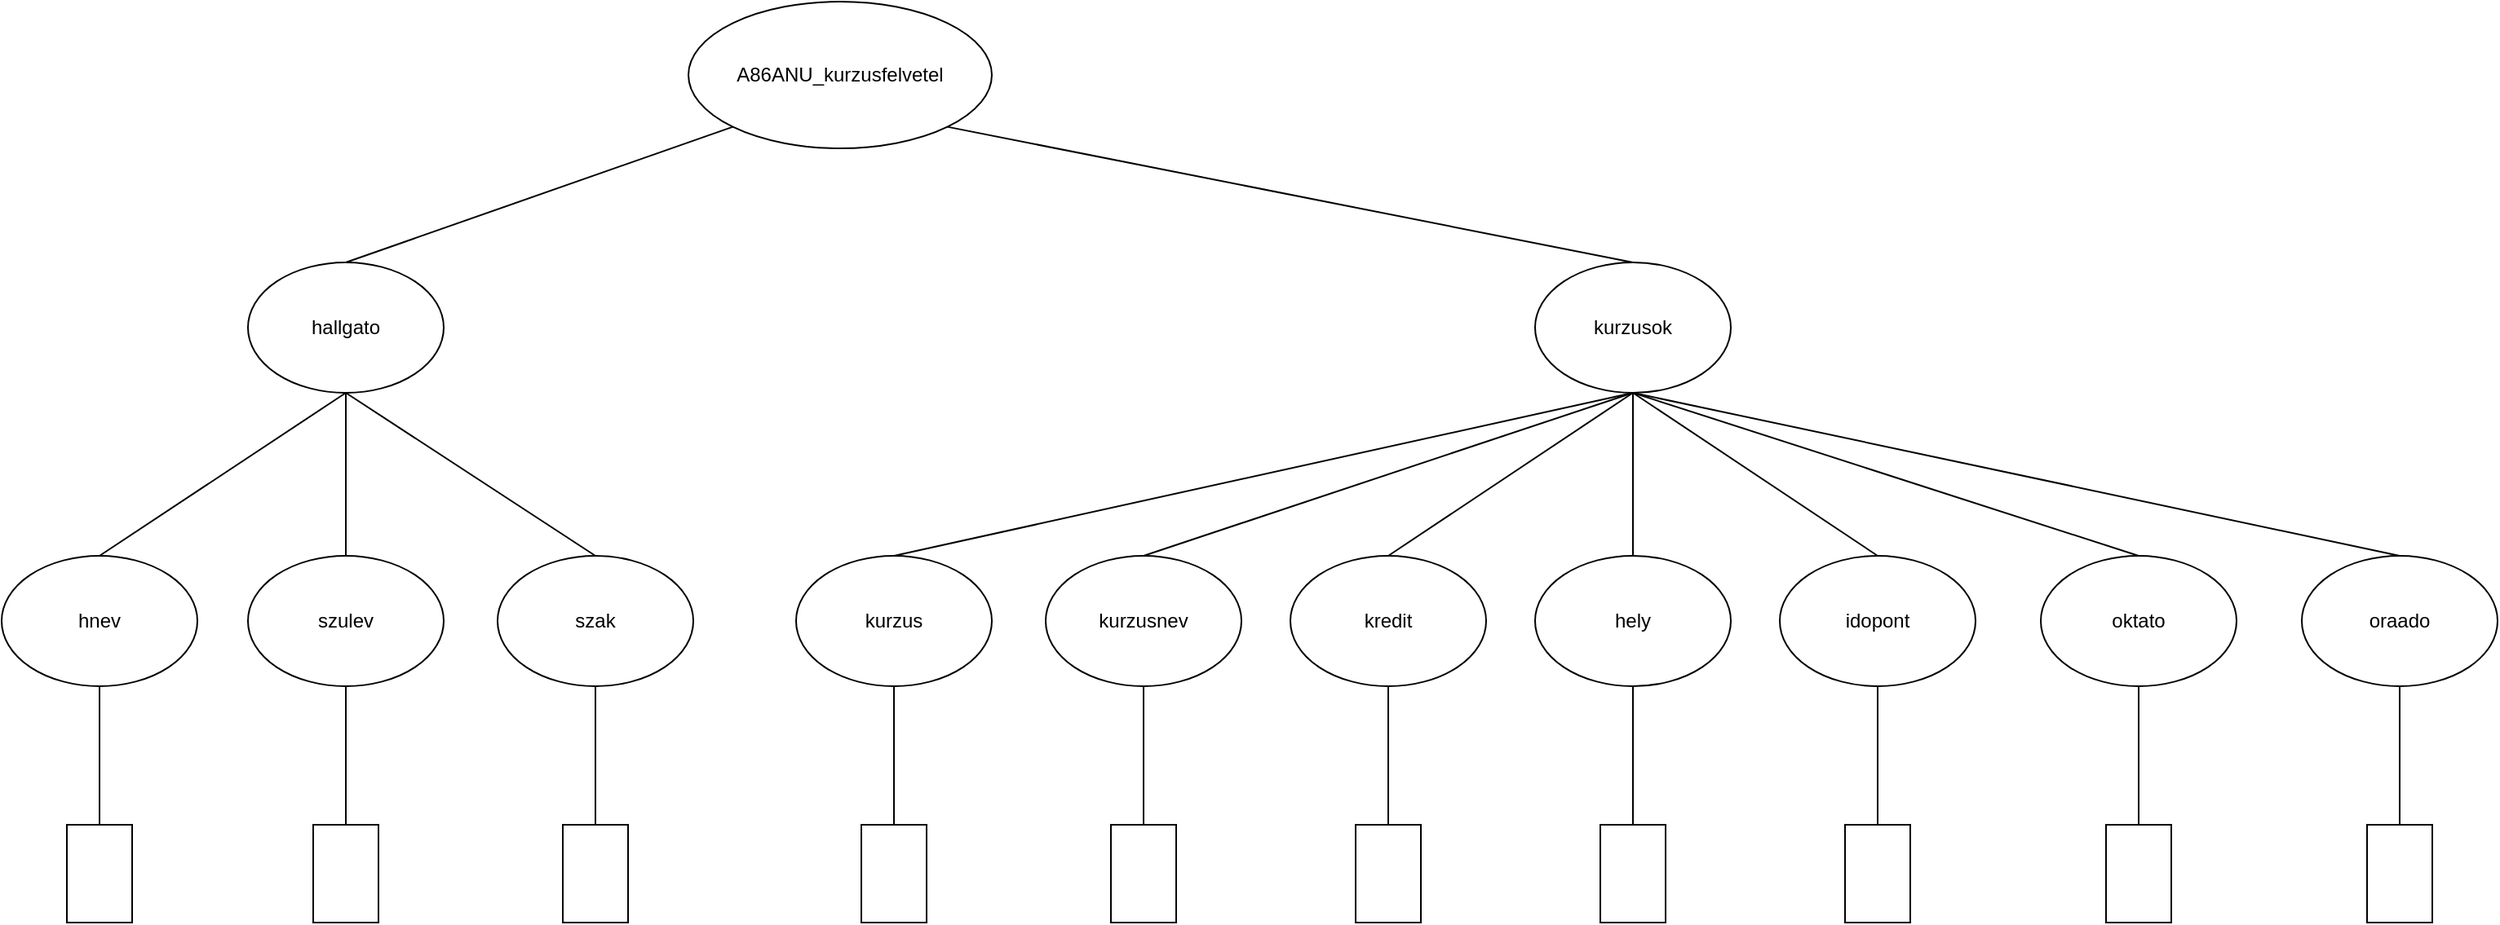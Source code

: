 <mxfile version="28.2.5">
  <diagram name="1 oldal" id="s51K9ln7KrZO0yg4u3iI">
    <mxGraphModel dx="1451" dy="848" grid="1" gridSize="10" guides="1" tooltips="1" connect="1" arrows="1" fold="1" page="1" pageScale="1" pageWidth="827" pageHeight="1169" math="0" shadow="0">
      <root>
        <mxCell id="0" />
        <mxCell id="1" parent="0" />
        <mxCell id="KlxNLc5BhY0RjW48FKh_-1" value="A86ANU_kurzusfelvetel" style="ellipse;whiteSpace=wrap;html=1;" vertex="1" parent="1">
          <mxGeometry x="321" y="20" width="186" height="90" as="geometry" />
        </mxCell>
        <mxCell id="KlxNLc5BhY0RjW48FKh_-2" value="kurzusok" style="ellipse;whiteSpace=wrap;html=1;" vertex="1" parent="1">
          <mxGeometry x="840" y="180" width="120" height="80" as="geometry" />
        </mxCell>
        <mxCell id="KlxNLc5BhY0RjW48FKh_-3" value="hallgato" style="ellipse;whiteSpace=wrap;html=1;" vertex="1" parent="1">
          <mxGeometry x="51" y="180" width="120" height="80" as="geometry" />
        </mxCell>
        <mxCell id="KlxNLc5BhY0RjW48FKh_-4" value="hnev" style="ellipse;whiteSpace=wrap;html=1;" vertex="1" parent="1">
          <mxGeometry x="-100" y="360" width="120" height="80" as="geometry" />
        </mxCell>
        <mxCell id="KlxNLc5BhY0RjW48FKh_-5" value="szulev" style="ellipse;whiteSpace=wrap;html=1;" vertex="1" parent="1">
          <mxGeometry x="51" y="360" width="120" height="80" as="geometry" />
        </mxCell>
        <mxCell id="KlxNLc5BhY0RjW48FKh_-6" value="szak" style="ellipse;whiteSpace=wrap;html=1;" vertex="1" parent="1">
          <mxGeometry x="204" y="360" width="120" height="80" as="geometry" />
        </mxCell>
        <mxCell id="KlxNLc5BhY0RjW48FKh_-7" value="kurzus" style="ellipse;whiteSpace=wrap;html=1;" vertex="1" parent="1">
          <mxGeometry x="387" y="360" width="120" height="80" as="geometry" />
        </mxCell>
        <mxCell id="KlxNLc5BhY0RjW48FKh_-8" value="kurzusnev" style="ellipse;whiteSpace=wrap;html=1;" vertex="1" parent="1">
          <mxGeometry x="540" y="360" width="120" height="80" as="geometry" />
        </mxCell>
        <mxCell id="KlxNLc5BhY0RjW48FKh_-9" value="kredit" style="ellipse;whiteSpace=wrap;html=1;" vertex="1" parent="1">
          <mxGeometry x="690" y="360" width="120" height="80" as="geometry" />
        </mxCell>
        <mxCell id="KlxNLc5BhY0RjW48FKh_-10" value="hely" style="ellipse;whiteSpace=wrap;html=1;" vertex="1" parent="1">
          <mxGeometry x="840" y="360" width="120" height="80" as="geometry" />
        </mxCell>
        <mxCell id="KlxNLc5BhY0RjW48FKh_-11" value="oktato" style="ellipse;whiteSpace=wrap;html=1;" vertex="1" parent="1">
          <mxGeometry x="1150" y="360" width="120" height="80" as="geometry" />
        </mxCell>
        <mxCell id="KlxNLc5BhY0RjW48FKh_-12" value="oraado" style="ellipse;whiteSpace=wrap;html=1;" vertex="1" parent="1">
          <mxGeometry x="1310" y="360" width="120" height="80" as="geometry" />
        </mxCell>
        <mxCell id="KlxNLc5BhY0RjW48FKh_-13" value="idopont" style="ellipse;whiteSpace=wrap;html=1;" vertex="1" parent="1">
          <mxGeometry x="990" y="360" width="120" height="80" as="geometry" />
        </mxCell>
        <mxCell id="KlxNLc5BhY0RjW48FKh_-14" value="" style="endArrow=none;html=1;rounded=0;fontSize=12;startSize=8;endSize=8;curved=1;entryX=0.5;entryY=1;entryDx=0;entryDy=0;exitX=0.5;exitY=0;exitDx=0;exitDy=0;" edge="1" parent="1" source="KlxNLc5BhY0RjW48FKh_-15" target="KlxNLc5BhY0RjW48FKh_-4">
          <mxGeometry width="50" height="50" relative="1" as="geometry">
            <mxPoint x="-40" y="520" as="sourcePoint" />
            <mxPoint x="80" y="560" as="targetPoint" />
          </mxGeometry>
        </mxCell>
        <mxCell id="KlxNLc5BhY0RjW48FKh_-15" value="" style="rounded=0;whiteSpace=wrap;html=1;" vertex="1" parent="1">
          <mxGeometry x="-60" y="525" width="40" height="60" as="geometry" />
        </mxCell>
        <mxCell id="KlxNLc5BhY0RjW48FKh_-16" value="" style="endArrow=none;html=1;rounded=0;fontSize=12;startSize=8;endSize=8;curved=1;entryX=0.5;entryY=1;entryDx=0;entryDy=0;exitX=0.5;exitY=0;exitDx=0;exitDy=0;" edge="1" parent="1" source="KlxNLc5BhY0RjW48FKh_-17">
          <mxGeometry width="50" height="50" relative="1" as="geometry">
            <mxPoint x="111" y="520" as="sourcePoint" />
            <mxPoint x="111" y="440" as="targetPoint" />
          </mxGeometry>
        </mxCell>
        <mxCell id="KlxNLc5BhY0RjW48FKh_-17" value="" style="rounded=0;whiteSpace=wrap;html=1;" vertex="1" parent="1">
          <mxGeometry x="91" y="525" width="40" height="60" as="geometry" />
        </mxCell>
        <mxCell id="KlxNLc5BhY0RjW48FKh_-18" value="" style="endArrow=none;html=1;rounded=0;fontSize=12;startSize=8;endSize=8;curved=1;entryX=0.5;entryY=1;entryDx=0;entryDy=0;exitX=0.5;exitY=0;exitDx=0;exitDy=0;" edge="1" parent="1" source="KlxNLc5BhY0RjW48FKh_-19">
          <mxGeometry width="50" height="50" relative="1" as="geometry">
            <mxPoint x="264" y="520" as="sourcePoint" />
            <mxPoint x="264" y="440" as="targetPoint" />
          </mxGeometry>
        </mxCell>
        <mxCell id="KlxNLc5BhY0RjW48FKh_-19" value="" style="rounded=0;whiteSpace=wrap;html=1;" vertex="1" parent="1">
          <mxGeometry x="244" y="525" width="40" height="60" as="geometry" />
        </mxCell>
        <mxCell id="KlxNLc5BhY0RjW48FKh_-20" value="" style="endArrow=none;html=1;rounded=0;fontSize=12;startSize=8;endSize=8;curved=1;entryX=0.5;entryY=1;entryDx=0;entryDy=0;exitX=0.5;exitY=0;exitDx=0;exitDy=0;" edge="1" parent="1" source="KlxNLc5BhY0RjW48FKh_-21">
          <mxGeometry width="50" height="50" relative="1" as="geometry">
            <mxPoint x="447" y="520" as="sourcePoint" />
            <mxPoint x="447" y="440" as="targetPoint" />
          </mxGeometry>
        </mxCell>
        <mxCell id="KlxNLc5BhY0RjW48FKh_-21" value="" style="rounded=0;whiteSpace=wrap;html=1;" vertex="1" parent="1">
          <mxGeometry x="427" y="525" width="40" height="60" as="geometry" />
        </mxCell>
        <mxCell id="KlxNLc5BhY0RjW48FKh_-22" value="" style="endArrow=none;html=1;rounded=0;fontSize=12;startSize=8;endSize=8;curved=1;entryX=0.5;entryY=1;entryDx=0;entryDy=0;exitX=0.5;exitY=0;exitDx=0;exitDy=0;" edge="1" parent="1" source="KlxNLc5BhY0RjW48FKh_-23">
          <mxGeometry width="50" height="50" relative="1" as="geometry">
            <mxPoint x="600" y="520" as="sourcePoint" />
            <mxPoint x="600" y="440" as="targetPoint" />
          </mxGeometry>
        </mxCell>
        <mxCell id="KlxNLc5BhY0RjW48FKh_-23" value="" style="rounded=0;whiteSpace=wrap;html=1;" vertex="1" parent="1">
          <mxGeometry x="580" y="525" width="40" height="60" as="geometry" />
        </mxCell>
        <mxCell id="KlxNLc5BhY0RjW48FKh_-24" value="" style="endArrow=none;html=1;rounded=0;fontSize=12;startSize=8;endSize=8;curved=1;entryX=0.5;entryY=1;entryDx=0;entryDy=0;exitX=0.5;exitY=0;exitDx=0;exitDy=0;" edge="1" parent="1" source="KlxNLc5BhY0RjW48FKh_-25">
          <mxGeometry width="50" height="50" relative="1" as="geometry">
            <mxPoint x="750" y="520" as="sourcePoint" />
            <mxPoint x="750" y="440" as="targetPoint" />
          </mxGeometry>
        </mxCell>
        <mxCell id="KlxNLc5BhY0RjW48FKh_-25" value="" style="rounded=0;whiteSpace=wrap;html=1;" vertex="1" parent="1">
          <mxGeometry x="730" y="525" width="40" height="60" as="geometry" />
        </mxCell>
        <mxCell id="KlxNLc5BhY0RjW48FKh_-26" value="" style="endArrow=none;html=1;rounded=0;fontSize=12;startSize=8;endSize=8;curved=1;entryX=0.5;entryY=1;entryDx=0;entryDy=0;exitX=0.5;exitY=0;exitDx=0;exitDy=0;" edge="1" parent="1" source="KlxNLc5BhY0RjW48FKh_-27">
          <mxGeometry width="50" height="50" relative="1" as="geometry">
            <mxPoint x="900" y="520" as="sourcePoint" />
            <mxPoint x="900" y="440" as="targetPoint" />
          </mxGeometry>
        </mxCell>
        <mxCell id="KlxNLc5BhY0RjW48FKh_-27" value="" style="rounded=0;whiteSpace=wrap;html=1;" vertex="1" parent="1">
          <mxGeometry x="880" y="525" width="40" height="60" as="geometry" />
        </mxCell>
        <mxCell id="KlxNLc5BhY0RjW48FKh_-28" value="" style="endArrow=none;html=1;rounded=0;fontSize=12;startSize=8;endSize=8;curved=1;entryX=0.5;entryY=1;entryDx=0;entryDy=0;exitX=0.5;exitY=0;exitDx=0;exitDy=0;" edge="1" parent="1" source="KlxNLc5BhY0RjW48FKh_-29">
          <mxGeometry width="50" height="50" relative="1" as="geometry">
            <mxPoint x="1050" y="520" as="sourcePoint" />
            <mxPoint x="1050" y="440" as="targetPoint" />
          </mxGeometry>
        </mxCell>
        <mxCell id="KlxNLc5BhY0RjW48FKh_-29" value="" style="rounded=0;whiteSpace=wrap;html=1;" vertex="1" parent="1">
          <mxGeometry x="1030" y="525" width="40" height="60" as="geometry" />
        </mxCell>
        <mxCell id="KlxNLc5BhY0RjW48FKh_-30" value="" style="endArrow=none;html=1;rounded=0;fontSize=12;startSize=8;endSize=8;curved=1;entryX=0.5;entryY=1;entryDx=0;entryDy=0;exitX=0.5;exitY=0;exitDx=0;exitDy=0;" edge="1" parent="1" source="KlxNLc5BhY0RjW48FKh_-31">
          <mxGeometry width="50" height="50" relative="1" as="geometry">
            <mxPoint x="1210" y="520" as="sourcePoint" />
            <mxPoint x="1210" y="440" as="targetPoint" />
          </mxGeometry>
        </mxCell>
        <mxCell id="KlxNLc5BhY0RjW48FKh_-31" value="" style="rounded=0;whiteSpace=wrap;html=1;" vertex="1" parent="1">
          <mxGeometry x="1190" y="525" width="40" height="60" as="geometry" />
        </mxCell>
        <mxCell id="KlxNLc5BhY0RjW48FKh_-32" value="" style="endArrow=none;html=1;rounded=0;fontSize=12;startSize=8;endSize=8;curved=1;entryX=0.5;entryY=1;entryDx=0;entryDy=0;exitX=0.5;exitY=0;exitDx=0;exitDy=0;" edge="1" parent="1" source="KlxNLc5BhY0RjW48FKh_-33">
          <mxGeometry width="50" height="50" relative="1" as="geometry">
            <mxPoint x="1370" y="520" as="sourcePoint" />
            <mxPoint x="1370" y="440" as="targetPoint" />
          </mxGeometry>
        </mxCell>
        <mxCell id="KlxNLc5BhY0RjW48FKh_-33" value="" style="rounded=0;whiteSpace=wrap;html=1;" vertex="1" parent="1">
          <mxGeometry x="1350" y="525" width="40" height="60" as="geometry" />
        </mxCell>
        <mxCell id="KlxNLc5BhY0RjW48FKh_-34" value="" style="endArrow=none;html=1;rounded=0;fontSize=12;startSize=8;endSize=8;curved=1;entryX=0;entryY=1;entryDx=0;entryDy=0;exitX=0.5;exitY=0;exitDx=0;exitDy=0;" edge="1" parent="1" source="KlxNLc5BhY0RjW48FKh_-3" target="KlxNLc5BhY0RjW48FKh_-1">
          <mxGeometry width="50" height="50" relative="1" as="geometry">
            <mxPoint x="160" y="410" as="sourcePoint" />
            <mxPoint x="210" y="360" as="targetPoint" />
          </mxGeometry>
        </mxCell>
        <mxCell id="KlxNLc5BhY0RjW48FKh_-35" value="" style="endArrow=none;html=1;rounded=0;fontSize=12;startSize=8;endSize=8;curved=1;entryX=0.5;entryY=1;entryDx=0;entryDy=0;exitX=0.5;exitY=0;exitDx=0;exitDy=0;" edge="1" parent="1" source="KlxNLc5BhY0RjW48FKh_-6" target="KlxNLc5BhY0RjW48FKh_-3">
          <mxGeometry width="50" height="50" relative="1" as="geometry">
            <mxPoint x="140" y="360" as="sourcePoint" />
            <mxPoint x="190" y="310" as="targetPoint" />
          </mxGeometry>
        </mxCell>
        <mxCell id="KlxNLc5BhY0RjW48FKh_-36" value="" style="endArrow=none;html=1;rounded=0;fontSize=12;startSize=8;endSize=8;curved=1;entryX=0.5;entryY=1;entryDx=0;entryDy=0;exitX=0.5;exitY=0;exitDx=0;exitDy=0;" edge="1" parent="1" source="KlxNLc5BhY0RjW48FKh_-5" target="KlxNLc5BhY0RjW48FKh_-3">
          <mxGeometry width="50" height="50" relative="1" as="geometry">
            <mxPoint x="140" y="360" as="sourcePoint" />
            <mxPoint x="190" y="310" as="targetPoint" />
          </mxGeometry>
        </mxCell>
        <mxCell id="KlxNLc5BhY0RjW48FKh_-37" value="" style="endArrow=none;html=1;rounded=0;fontSize=12;startSize=8;endSize=8;curved=1;entryX=0.5;entryY=1;entryDx=0;entryDy=0;exitX=0.5;exitY=0;exitDx=0;exitDy=0;" edge="1" parent="1" source="KlxNLc5BhY0RjW48FKh_-4" target="KlxNLc5BhY0RjW48FKh_-3">
          <mxGeometry width="50" height="50" relative="1" as="geometry">
            <mxPoint x="140" y="360" as="sourcePoint" />
            <mxPoint x="190" y="310" as="targetPoint" />
          </mxGeometry>
        </mxCell>
        <mxCell id="KlxNLc5BhY0RjW48FKh_-38" value="" style="endArrow=none;html=1;rounded=0;fontSize=12;startSize=8;endSize=8;curved=1;entryX=0.5;entryY=1;entryDx=0;entryDy=0;exitX=0.5;exitY=0;exitDx=0;exitDy=0;" edge="1" parent="1" source="KlxNLc5BhY0RjW48FKh_-7" target="KlxNLc5BhY0RjW48FKh_-2">
          <mxGeometry width="50" height="50" relative="1" as="geometry">
            <mxPoint x="720" y="410" as="sourcePoint" />
            <mxPoint x="770" y="360" as="targetPoint" />
          </mxGeometry>
        </mxCell>
        <mxCell id="KlxNLc5BhY0RjW48FKh_-39" value="" style="endArrow=none;html=1;rounded=0;fontSize=12;startSize=8;endSize=8;curved=1;entryX=0.5;entryY=1;entryDx=0;entryDy=0;exitX=0.5;exitY=0;exitDx=0;exitDy=0;" edge="1" parent="1" source="KlxNLc5BhY0RjW48FKh_-11" target="KlxNLc5BhY0RjW48FKh_-2">
          <mxGeometry width="50" height="50" relative="1" as="geometry">
            <mxPoint x="800" y="330" as="sourcePoint" />
            <mxPoint x="850" y="280" as="targetPoint" />
          </mxGeometry>
        </mxCell>
        <mxCell id="KlxNLc5BhY0RjW48FKh_-40" value="" style="endArrow=none;html=1;rounded=0;fontSize=12;startSize=8;endSize=8;curved=1;entryX=0.5;entryY=1;entryDx=0;entryDy=0;exitX=0.5;exitY=0;exitDx=0;exitDy=0;" edge="1" parent="1" source="KlxNLc5BhY0RjW48FKh_-13" target="KlxNLc5BhY0RjW48FKh_-2">
          <mxGeometry width="50" height="50" relative="1" as="geometry">
            <mxPoint x="800" y="330" as="sourcePoint" />
            <mxPoint x="850" y="280" as="targetPoint" />
          </mxGeometry>
        </mxCell>
        <mxCell id="KlxNLc5BhY0RjW48FKh_-41" value="" style="endArrow=none;html=1;rounded=0;fontSize=12;startSize=8;endSize=8;curved=1;entryX=0.5;entryY=1;entryDx=0;entryDy=0;exitX=0.5;exitY=0;exitDx=0;exitDy=0;" edge="1" parent="1" source="KlxNLc5BhY0RjW48FKh_-10" target="KlxNLc5BhY0RjW48FKh_-2">
          <mxGeometry width="50" height="50" relative="1" as="geometry">
            <mxPoint x="800" y="330" as="sourcePoint" />
            <mxPoint x="850" y="280" as="targetPoint" />
          </mxGeometry>
        </mxCell>
        <mxCell id="KlxNLc5BhY0RjW48FKh_-42" value="" style="endArrow=none;html=1;rounded=0;fontSize=12;startSize=8;endSize=8;curved=1;entryX=0.5;entryY=1;entryDx=0;entryDy=0;exitX=0.5;exitY=0;exitDx=0;exitDy=0;" edge="1" parent="1" source="KlxNLc5BhY0RjW48FKh_-9" target="KlxNLc5BhY0RjW48FKh_-2">
          <mxGeometry width="50" height="50" relative="1" as="geometry">
            <mxPoint x="800" y="330" as="sourcePoint" />
            <mxPoint x="850" y="280" as="targetPoint" />
          </mxGeometry>
        </mxCell>
        <mxCell id="KlxNLc5BhY0RjW48FKh_-43" value="" style="endArrow=none;html=1;rounded=0;fontSize=12;startSize=8;endSize=8;curved=1;entryX=0.5;entryY=1;entryDx=0;entryDy=0;exitX=0.5;exitY=0;exitDx=0;exitDy=0;" edge="1" parent="1" source="KlxNLc5BhY0RjW48FKh_-8" target="KlxNLc5BhY0RjW48FKh_-2">
          <mxGeometry width="50" height="50" relative="1" as="geometry">
            <mxPoint x="800" y="330" as="sourcePoint" />
            <mxPoint x="910" y="290" as="targetPoint" />
          </mxGeometry>
        </mxCell>
        <mxCell id="KlxNLc5BhY0RjW48FKh_-44" value="" style="endArrow=none;html=1;rounded=0;fontSize=12;startSize=8;endSize=8;curved=1;entryX=0.5;entryY=1;entryDx=0;entryDy=0;exitX=0.5;exitY=0;exitDx=0;exitDy=0;" edge="1" parent="1" source="KlxNLc5BhY0RjW48FKh_-12" target="KlxNLc5BhY0RjW48FKh_-2">
          <mxGeometry width="50" height="50" relative="1" as="geometry">
            <mxPoint x="1270" y="320" as="sourcePoint" />
            <mxPoint x="1320" y="270" as="targetPoint" />
          </mxGeometry>
        </mxCell>
        <mxCell id="KlxNLc5BhY0RjW48FKh_-45" value="" style="endArrow=none;html=1;rounded=0;fontSize=12;startSize=8;endSize=8;curved=1;entryX=1;entryY=1;entryDx=0;entryDy=0;exitX=0.5;exitY=0;exitDx=0;exitDy=0;" edge="1" parent="1" source="KlxNLc5BhY0RjW48FKh_-2" target="KlxNLc5BhY0RjW48FKh_-1">
          <mxGeometry width="50" height="50" relative="1" as="geometry">
            <mxPoint x="630" y="180" as="sourcePoint" />
            <mxPoint x="680" y="130" as="targetPoint" />
          </mxGeometry>
        </mxCell>
      </root>
    </mxGraphModel>
  </diagram>
</mxfile>
